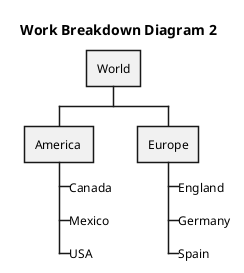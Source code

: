 @startwbs
!if %variable_exists("$THEME")
title Work Breakdown Diagram 2 - $THEME theme
!else
title Work Breakdown Diagram 2
!endif

* World
** America 
***_ Canada 
***_ Mexico
***_ USA
** Europe
***_  England
***_  Germany
***_  Spain
@endwbs
